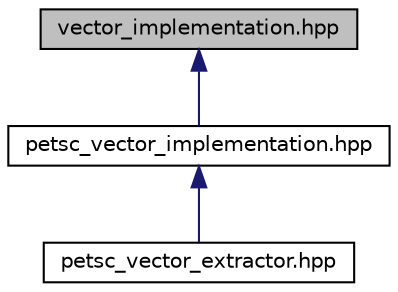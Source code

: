 digraph "vector_implementation.hpp"
{
  edge [fontname="Helvetica",fontsize="10",labelfontname="Helvetica",labelfontsize="10"];
  node [fontname="Helvetica",fontsize="10",shape=record];
  Node1 [label="vector_implementation.hpp",height=0.2,width=0.4,color="black", fillcolor="grey75", style="filled" fontcolor="black"];
  Node1 -> Node2 [dir="back",color="midnightblue",fontsize="10",style="solid",fontname="Helvetica"];
  Node2 [label="petsc_vector_implementation.hpp",height=0.2,width=0.4,color="black", fillcolor="white", style="filled",URL="$petsc__vector__implementation_8hpp.html"];
  Node2 -> Node3 [dir="back",color="midnightblue",fontsize="10",style="solid",fontname="Helvetica"];
  Node3 [label="petsc_vector_extractor.hpp",height=0.2,width=0.4,color="black", fillcolor="white", style="filled",URL="$petsc__vector__extractor_8hpp.html"];
}
